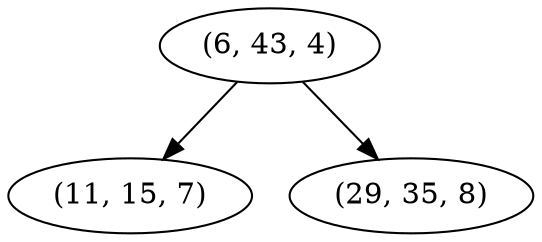 digraph tree {
    "(6, 43, 4)";
    "(11, 15, 7)";
    "(29, 35, 8)";
    "(6, 43, 4)" -> "(11, 15, 7)";
    "(6, 43, 4)" -> "(29, 35, 8)";
}
